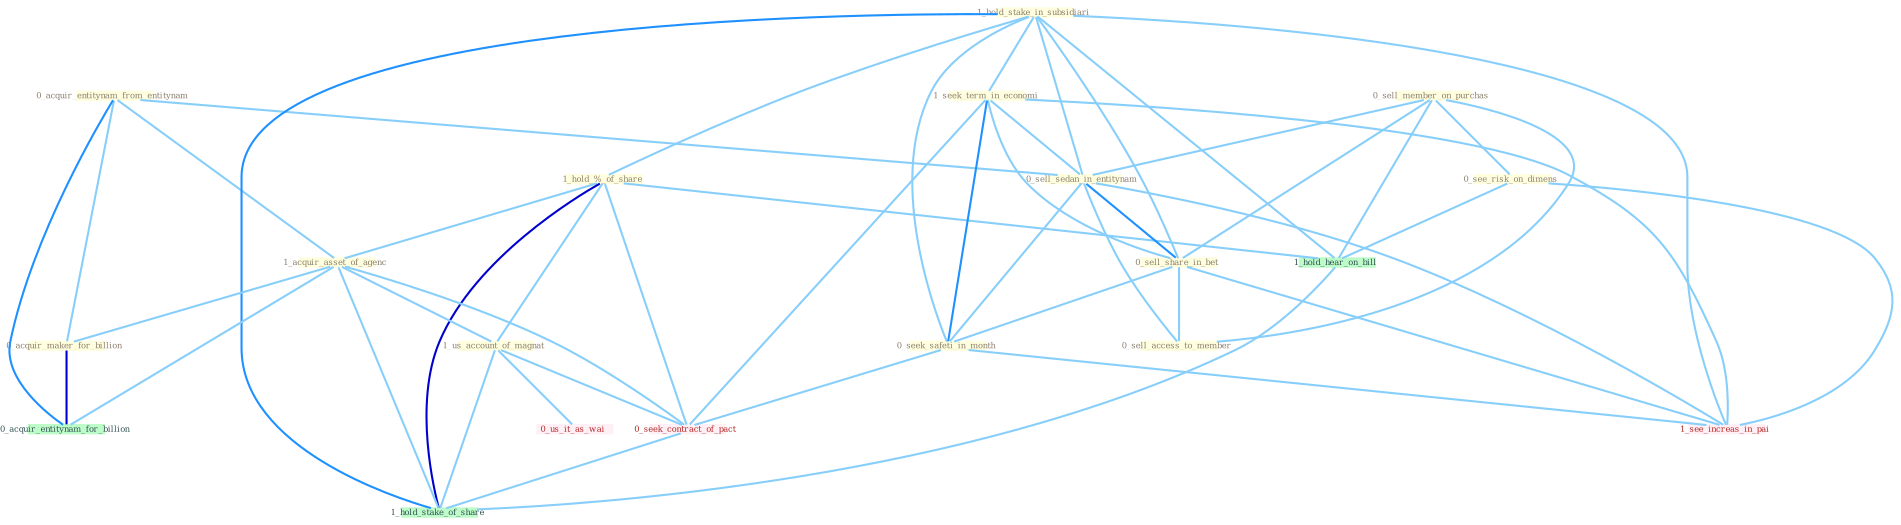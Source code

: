 Graph G{ 
    node
    [shape=polygon,style=filled,width=.5,height=.06,color="#BDFCC9",fixedsize=true,fontsize=4,
    fontcolor="#2f4f4f"];
    {node
    [color="#ffffe0", fontcolor="#8b7d6b"] "0_acquir_entitynam_from_entitynam " "1_hold_stake_in_subsidiari " "1_hold_%_of_share " "0_sell_member_on_purchas " "1_acquir_asset_of_agenc " "1_seek_term_in_economi " "0_sell_sedan_in_entitynam " "0_sell_share_in_bet " "0_sell_access_to_member " "0_see_risk_on_dimens " "0_seek_safeti_in_month " "0_acquir_maker_for_billion " "1_us_account_of_magnat "}
{node [color="#fff0f5", fontcolor="#b22222"] "0_seek_contract_of_pact " "0_us_it_as_wai " "1_see_increas_in_pai "}
edge [color="#B0E2FF"];

	"0_acquir_entitynam_from_entitynam " -- "1_acquir_asset_of_agenc " [w="1", color="#87cefa" ];
	"0_acquir_entitynam_from_entitynam " -- "0_sell_sedan_in_entitynam " [w="1", color="#87cefa" ];
	"0_acquir_entitynam_from_entitynam " -- "0_acquir_maker_for_billion " [w="1", color="#87cefa" ];
	"0_acquir_entitynam_from_entitynam " -- "0_acquir_entitynam_for_billion " [w="2", color="#1e90ff" , len=0.8];
	"1_hold_stake_in_subsidiari " -- "1_hold_%_of_share " [w="1", color="#87cefa" ];
	"1_hold_stake_in_subsidiari " -- "1_seek_term_in_economi " [w="1", color="#87cefa" ];
	"1_hold_stake_in_subsidiari " -- "0_sell_sedan_in_entitynam " [w="1", color="#87cefa" ];
	"1_hold_stake_in_subsidiari " -- "0_sell_share_in_bet " [w="1", color="#87cefa" ];
	"1_hold_stake_in_subsidiari " -- "0_seek_safeti_in_month " [w="1", color="#87cefa" ];
	"1_hold_stake_in_subsidiari " -- "1_see_increas_in_pai " [w="1", color="#87cefa" ];
	"1_hold_stake_in_subsidiari " -- "1_hold_hear_on_bill " [w="1", color="#87cefa" ];
	"1_hold_stake_in_subsidiari " -- "1_hold_stake_of_share " [w="2", color="#1e90ff" , len=0.8];
	"1_hold_%_of_share " -- "1_acquir_asset_of_agenc " [w="1", color="#87cefa" ];
	"1_hold_%_of_share " -- "1_us_account_of_magnat " [w="1", color="#87cefa" ];
	"1_hold_%_of_share " -- "0_seek_contract_of_pact " [w="1", color="#87cefa" ];
	"1_hold_%_of_share " -- "1_hold_hear_on_bill " [w="1", color="#87cefa" ];
	"1_hold_%_of_share " -- "1_hold_stake_of_share " [w="3", color="#0000cd" , len=0.6];
	"0_sell_member_on_purchas " -- "0_sell_sedan_in_entitynam " [w="1", color="#87cefa" ];
	"0_sell_member_on_purchas " -- "0_sell_share_in_bet " [w="1", color="#87cefa" ];
	"0_sell_member_on_purchas " -- "0_sell_access_to_member " [w="1", color="#87cefa" ];
	"0_sell_member_on_purchas " -- "0_see_risk_on_dimens " [w="1", color="#87cefa" ];
	"0_sell_member_on_purchas " -- "1_hold_hear_on_bill " [w="1", color="#87cefa" ];
	"1_acquir_asset_of_agenc " -- "0_acquir_maker_for_billion " [w="1", color="#87cefa" ];
	"1_acquir_asset_of_agenc " -- "1_us_account_of_magnat " [w="1", color="#87cefa" ];
	"1_acquir_asset_of_agenc " -- "0_seek_contract_of_pact " [w="1", color="#87cefa" ];
	"1_acquir_asset_of_agenc " -- "0_acquir_entitynam_for_billion " [w="1", color="#87cefa" ];
	"1_acquir_asset_of_agenc " -- "1_hold_stake_of_share " [w="1", color="#87cefa" ];
	"1_seek_term_in_economi " -- "0_sell_sedan_in_entitynam " [w="1", color="#87cefa" ];
	"1_seek_term_in_economi " -- "0_sell_share_in_bet " [w="1", color="#87cefa" ];
	"1_seek_term_in_economi " -- "0_seek_safeti_in_month " [w="2", color="#1e90ff" , len=0.8];
	"1_seek_term_in_economi " -- "0_seek_contract_of_pact " [w="1", color="#87cefa" ];
	"1_seek_term_in_economi " -- "1_see_increas_in_pai " [w="1", color="#87cefa" ];
	"0_sell_sedan_in_entitynam " -- "0_sell_share_in_bet " [w="2", color="#1e90ff" , len=0.8];
	"0_sell_sedan_in_entitynam " -- "0_sell_access_to_member " [w="1", color="#87cefa" ];
	"0_sell_sedan_in_entitynam " -- "0_seek_safeti_in_month " [w="1", color="#87cefa" ];
	"0_sell_sedan_in_entitynam " -- "1_see_increas_in_pai " [w="1", color="#87cefa" ];
	"0_sell_share_in_bet " -- "0_sell_access_to_member " [w="1", color="#87cefa" ];
	"0_sell_share_in_bet " -- "0_seek_safeti_in_month " [w="1", color="#87cefa" ];
	"0_sell_share_in_bet " -- "1_see_increas_in_pai " [w="1", color="#87cefa" ];
	"0_see_risk_on_dimens " -- "1_see_increas_in_pai " [w="1", color="#87cefa" ];
	"0_see_risk_on_dimens " -- "1_hold_hear_on_bill " [w="1", color="#87cefa" ];
	"0_seek_safeti_in_month " -- "0_seek_contract_of_pact " [w="1", color="#87cefa" ];
	"0_seek_safeti_in_month " -- "1_see_increas_in_pai " [w="1", color="#87cefa" ];
	"0_acquir_maker_for_billion " -- "0_acquir_entitynam_for_billion " [w="3", color="#0000cd" , len=0.6];
	"1_us_account_of_magnat " -- "0_seek_contract_of_pact " [w="1", color="#87cefa" ];
	"1_us_account_of_magnat " -- "0_us_it_as_wai " [w="1", color="#87cefa" ];
	"1_us_account_of_magnat " -- "1_hold_stake_of_share " [w="1", color="#87cefa" ];
	"0_seek_contract_of_pact " -- "1_hold_stake_of_share " [w="1", color="#87cefa" ];
	"1_hold_hear_on_bill " -- "1_hold_stake_of_share " [w="1", color="#87cefa" ];
}